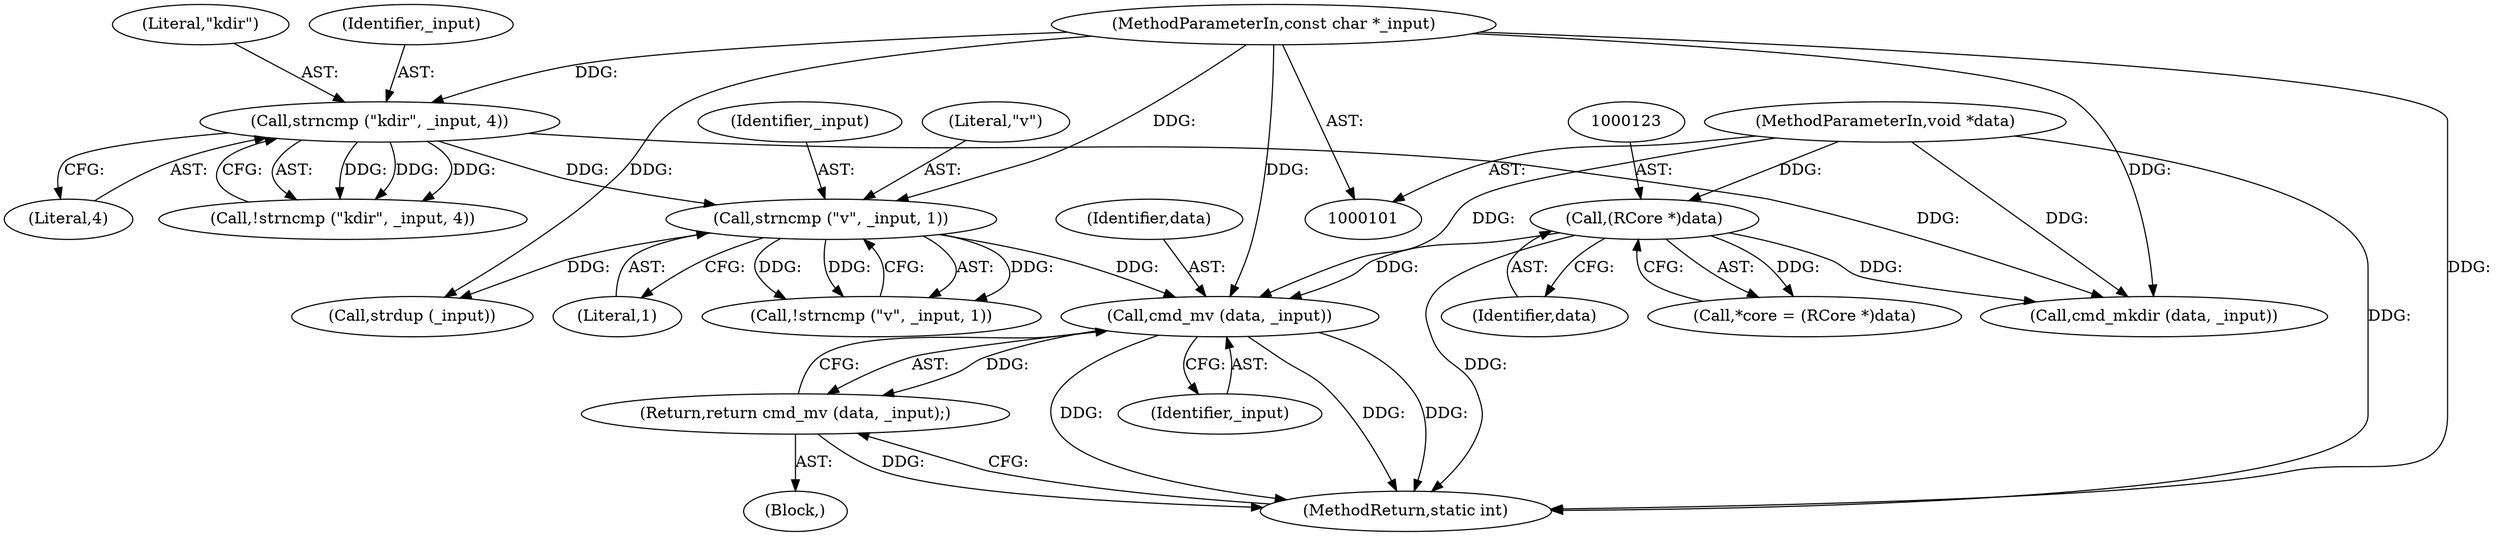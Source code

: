 digraph "0_radare2_65000a7fd9eea62359e6d6714f17b94a99a82edd@pointer" {
"1000144" [label="(Call,cmd_mv (data, _input))"];
"1000122" [label="(Call,(RCore *)data)"];
"1000102" [label="(MethodParameterIn,void *data)"];
"1000138" [label="(Call,strncmp (\"v\", _input, 1))"];
"1000127" [label="(Call,strncmp (\"kdir\", _input, 4))"];
"1000103" [label="(MethodParameterIn,const char *_input)"];
"1000143" [label="(Return,return cmd_mv (data, _input);)"];
"1000133" [label="(Call,cmd_mkdir (data, _input))"];
"1000143" [label="(Return,return cmd_mv (data, _input);)"];
"1000124" [label="(Identifier,data)"];
"1000137" [label="(Call,!strncmp (\"v\", _input, 1))"];
"1000128" [label="(Literal,\"kdir\")"];
"1000141" [label="(Literal,1)"];
"1000120" [label="(Call,*core = (RCore *)data)"];
"1000140" [label="(Identifier,_input)"];
"1000142" [label="(Block,)"];
"1000145" [label="(Identifier,data)"];
"1000129" [label="(Identifier,_input)"];
"1000138" [label="(Call,strncmp (\"v\", _input, 1))"];
"1000127" [label="(Call,strncmp (\"kdir\", _input, 4))"];
"1000126" [label="(Call,!strncmp (\"kdir\", _input, 4))"];
"1000144" [label="(Call,cmd_mv (data, _input))"];
"1000130" [label="(Literal,4)"];
"1000103" [label="(MethodParameterIn,const char *_input)"];
"1000146" [label="(Identifier,_input)"];
"1000676" [label="(MethodReturn,static int)"];
"1000139" [label="(Literal,\"v\")"];
"1000102" [label="(MethodParameterIn,void *data)"];
"1000122" [label="(Call,(RCore *)data)"];
"1000151" [label="(Call,strdup (_input))"];
"1000144" -> "1000143"  [label="AST: "];
"1000144" -> "1000146"  [label="CFG: "];
"1000145" -> "1000144"  [label="AST: "];
"1000146" -> "1000144"  [label="AST: "];
"1000143" -> "1000144"  [label="CFG: "];
"1000144" -> "1000676"  [label="DDG: "];
"1000144" -> "1000676"  [label="DDG: "];
"1000144" -> "1000676"  [label="DDG: "];
"1000144" -> "1000143"  [label="DDG: "];
"1000122" -> "1000144"  [label="DDG: "];
"1000102" -> "1000144"  [label="DDG: "];
"1000138" -> "1000144"  [label="DDG: "];
"1000103" -> "1000144"  [label="DDG: "];
"1000122" -> "1000120"  [label="AST: "];
"1000122" -> "1000124"  [label="CFG: "];
"1000123" -> "1000122"  [label="AST: "];
"1000124" -> "1000122"  [label="AST: "];
"1000120" -> "1000122"  [label="CFG: "];
"1000122" -> "1000676"  [label="DDG: "];
"1000122" -> "1000120"  [label="DDG: "];
"1000102" -> "1000122"  [label="DDG: "];
"1000122" -> "1000133"  [label="DDG: "];
"1000102" -> "1000101"  [label="AST: "];
"1000102" -> "1000676"  [label="DDG: "];
"1000102" -> "1000133"  [label="DDG: "];
"1000138" -> "1000137"  [label="AST: "];
"1000138" -> "1000141"  [label="CFG: "];
"1000139" -> "1000138"  [label="AST: "];
"1000140" -> "1000138"  [label="AST: "];
"1000141" -> "1000138"  [label="AST: "];
"1000137" -> "1000138"  [label="CFG: "];
"1000138" -> "1000137"  [label="DDG: "];
"1000138" -> "1000137"  [label="DDG: "];
"1000138" -> "1000137"  [label="DDG: "];
"1000127" -> "1000138"  [label="DDG: "];
"1000103" -> "1000138"  [label="DDG: "];
"1000138" -> "1000151"  [label="DDG: "];
"1000127" -> "1000126"  [label="AST: "];
"1000127" -> "1000130"  [label="CFG: "];
"1000128" -> "1000127"  [label="AST: "];
"1000129" -> "1000127"  [label="AST: "];
"1000130" -> "1000127"  [label="AST: "];
"1000126" -> "1000127"  [label="CFG: "];
"1000127" -> "1000126"  [label="DDG: "];
"1000127" -> "1000126"  [label="DDG: "];
"1000127" -> "1000126"  [label="DDG: "];
"1000103" -> "1000127"  [label="DDG: "];
"1000127" -> "1000133"  [label="DDG: "];
"1000103" -> "1000101"  [label="AST: "];
"1000103" -> "1000676"  [label="DDG: "];
"1000103" -> "1000133"  [label="DDG: "];
"1000103" -> "1000151"  [label="DDG: "];
"1000143" -> "1000142"  [label="AST: "];
"1000676" -> "1000143"  [label="CFG: "];
"1000143" -> "1000676"  [label="DDG: "];
}
